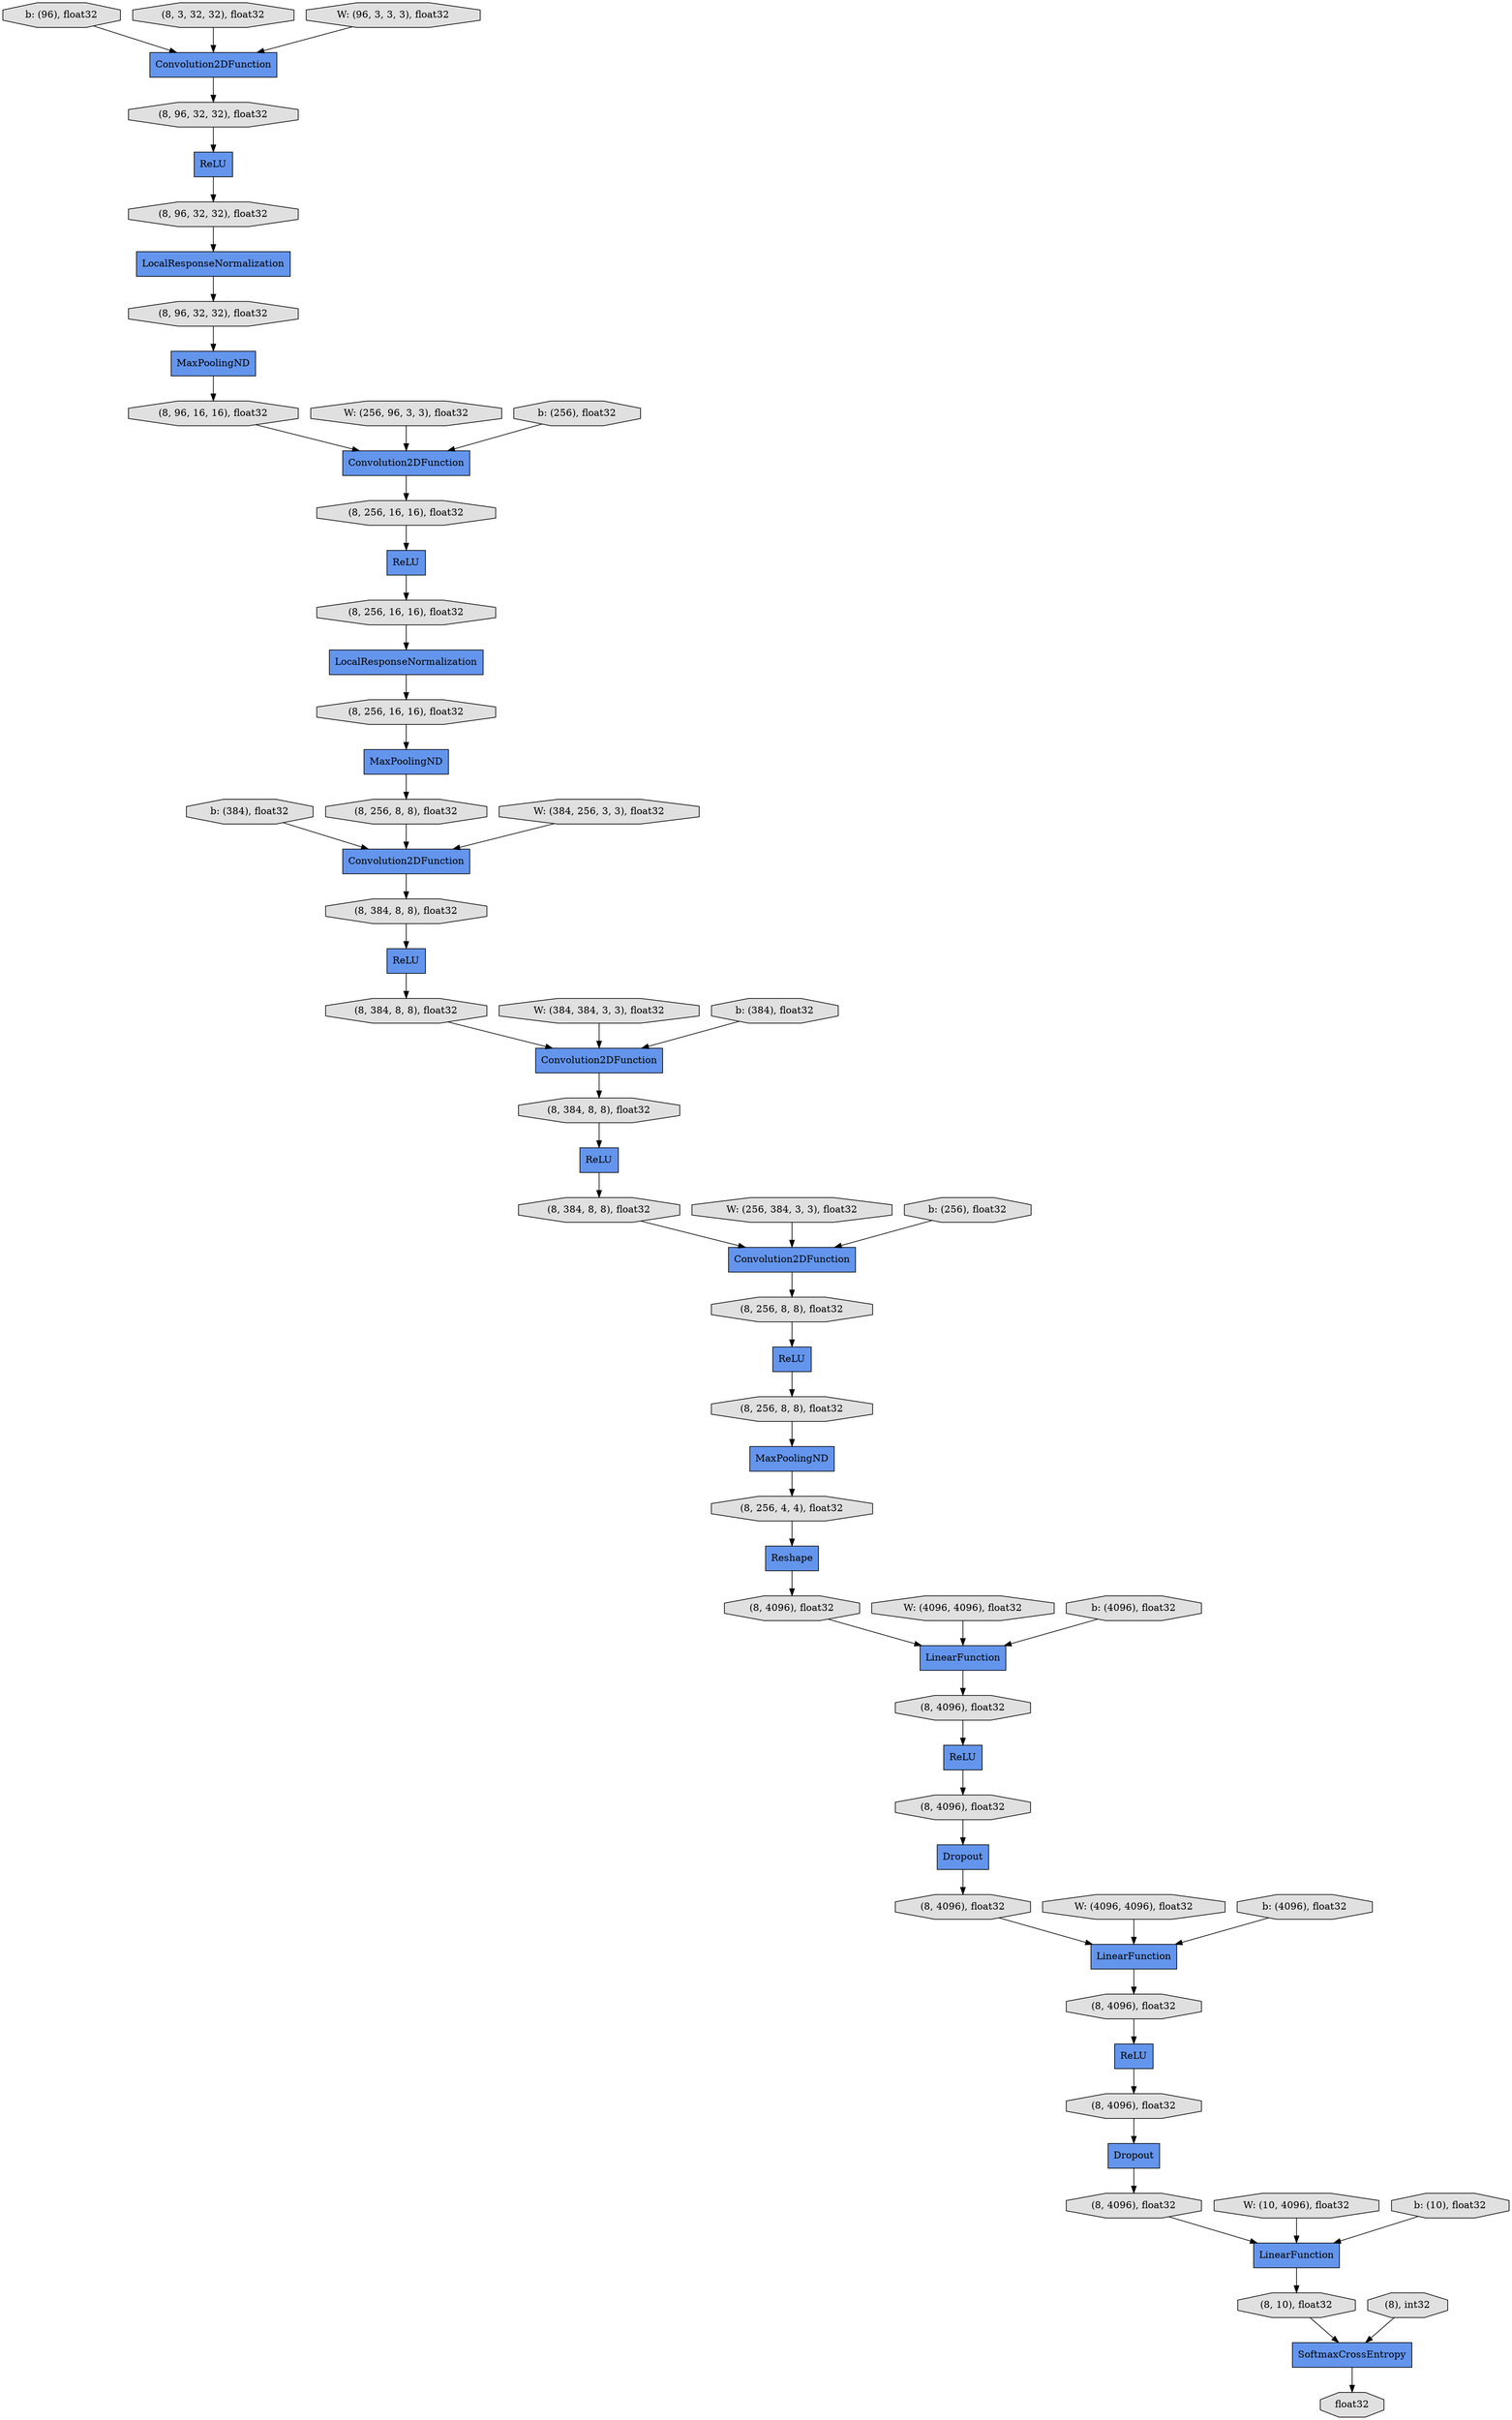 digraph graphname{rankdir=TB;140329400272976 [label="b: (384), float32",shape="octagon",fillcolor="#E0E0E0",style="filled"];140329152921712 [label="(8, 4096), float32",shape="octagon",fillcolor="#E0E0E0",style="filled"];140329121810560 [label="Convolution2DFunction",shape="record",fillcolor="#6495ED",style="filled"];140329121810656 [label="(8, 384, 8, 8), float32",shape="octagon",fillcolor="#E0E0E0",style="filled"];140329121808640 [label="MaxPoolingND",shape="record",fillcolor="#6495ED",style="filled"];140329400365360 [label="W: (4096, 4096), float32",shape="octagon",fillcolor="#E0E0E0",style="filled"];140329121810752 [label="ReLU",shape="record",fillcolor="#6495ED",style="filled"];140329121810800 [label="(8, 384, 8, 8), float32",shape="octagon",fillcolor="#E0E0E0",style="filled"];140329400273264 [label="W: (384, 384, 3, 3), float32",shape="octagon",fillcolor="#E0E0E0",style="filled"];140329152922000 [label="(8, 4096), float32",shape="octagon",fillcolor="#E0E0E0",style="filled"];140329121808784 [label="ReLU",shape="record",fillcolor="#6495ED",style="filled"];140329121808832 [label="MaxPoolingND",shape="record",fillcolor="#6495ED",style="filled"];140329121808880 [label="Convolution2DFunction",shape="record",fillcolor="#6495ED",style="filled"];140329152922144 [label="(8, 4096), float32",shape="octagon",fillcolor="#E0E0E0",style="filled"];140329121808976 [label="(8, 96, 32, 32), float32",shape="octagon",fillcolor="#E0E0E0",style="filled"];140329121757792 [label="SoftmaxCrossEntropy",shape="record",fillcolor="#6495ED",style="filled"];140329121811040 [label="MaxPoolingND",shape="record",fillcolor="#6495ED",style="filled"];140329400365696 [label="b: (4096), float32",shape="octagon",fillcolor="#E0E0E0",style="filled"];140329121809024 [label="(8, 96, 32, 32), float32",shape="octagon",fillcolor="#E0E0E0",style="filled"];140329121811136 [label="(8, 256, 8, 8), float32",shape="octagon",fillcolor="#E0E0E0",style="filled"];140329121809120 [label="(8, 96, 32, 32), float32",shape="octagon",fillcolor="#E0E0E0",style="filled"];140329121811184 [label="LinearFunction",shape="record",fillcolor="#6495ED",style="filled"];140329400273648 [label="b: (384), float32",shape="octagon",fillcolor="#E0E0E0",style="filled"];140329152922384 [label="(8), int32",shape="octagon",fillcolor="#E0E0E0",style="filled"];140329121811232 [label="Reshape",shape="record",fillcolor="#6495ED",style="filled"];140329121809168 [label="ReLU",shape="record",fillcolor="#6495ED",style="filled"];140329152922432 [label="(8, 4096), float32",shape="octagon",fillcolor="#E0E0E0",style="filled"];140329121811280 [label="(8, 256, 8, 8), float32",shape="octagon",fillcolor="#E0E0E0",style="filled"];140329121809216 [label="(8, 96, 16, 16), float32",shape="octagon",fillcolor="#E0E0E0",style="filled"];140329121809264 [label="LocalResponseNormalization",shape="record",fillcolor="#6495ED",style="filled"];140329400271632 [label="b: (96), float32",shape="octagon",fillcolor="#E0E0E0",style="filled"];140329400365984 [label="W: (10, 4096), float32",shape="octagon",fillcolor="#E0E0E0",style="filled"];140329121809360 [label="(8, 256, 16, 16), float32",shape="octagon",fillcolor="#E0E0E0",style="filled"];140329121809408 [label="(8, 256, 16, 16), float32",shape="octagon",fillcolor="#E0E0E0",style="filled"];140329400273936 [label="W: (256, 384, 3, 3), float32",shape="octagon",fillcolor="#E0E0E0",style="filled"];140329400271920 [label="W: (256, 96, 3, 3), float32",shape="octagon",fillcolor="#E0E0E0",style="filled"];140329152922720 [label="(8, 10), float32",shape="octagon",fillcolor="#E0E0E0",style="filled"];140329121811568 [label="LinearFunction",shape="record",fillcolor="#6495ED",style="filled"];140329121809504 [label="Convolution2DFunction",shape="record",fillcolor="#6495ED",style="filled"];140329121811616 [label="ReLU",shape="record",fillcolor="#6495ED",style="filled"];140329152922816 [label="float32",shape="octagon",fillcolor="#E0E0E0",style="filled"];140329121811664 [label="(8, 256, 4, 4), float32",shape="octagon",fillcolor="#E0E0E0",style="filled"];140329121809600 [label="(8, 256, 16, 16), float32",shape="octagon",fillcolor="#E0E0E0",style="filled"];140329400366368 [label="b: (10), float32",shape="octagon",fillcolor="#E0E0E0",style="filled"];140329121811808 [label="Dropout",shape="record",fillcolor="#6495ED",style="filled"];140329400274320 [label="b: (256), float32",shape="octagon",fillcolor="#E0E0E0",style="filled"];140329400272304 [label="b: (256), float32",shape="octagon",fillcolor="#E0E0E0",style="filled"];140329121811904 [label="(8, 4096), float32",shape="octagon",fillcolor="#E0E0E0",style="filled"];140329121809936 [label="ReLU",shape="record",fillcolor="#6495ED",style="filled"];140329121812000 [label="Dropout",shape="record",fillcolor="#6495ED",style="filled"];140329121758752 [label="ReLU",shape="record",fillcolor="#6495ED",style="filled"];140329121809984 [label="(8, 256, 8, 8), float32",shape="octagon",fillcolor="#E0E0E0",style="filled"];140329121812096 [label="(8, 4096), float32",shape="octagon",fillcolor="#E0E0E0",style="filled"];140329400274560 [label="W: (4096, 4096), float32",shape="octagon",fillcolor="#E0E0E0",style="filled"];140329121810080 [label="Convolution2DFunction",shape="record",fillcolor="#6495ED",style="filled"];140329121812144 [label="LinearFunction",shape="record",fillcolor="#6495ED",style="filled"];140329121758848 [label="(8, 3, 32, 32), float32",shape="octagon",fillcolor="#E0E0E0",style="filled"];140329400272592 [label="W: (384, 256, 3, 3), float32",shape="octagon",fillcolor="#E0E0E0",style="filled"];140329121758944 [label="LocalResponseNormalization",shape="record",fillcolor="#6495ED",style="filled"];140329121810176 [label="(8, 384, 8, 8), float32",shape="octagon",fillcolor="#E0E0E0",style="filled"];140329121812240 [label="(8, 4096), float32",shape="octagon",fillcolor="#E0E0E0",style="filled"];140329121758992 [label="Convolution2DFunction",shape="record",fillcolor="#6495ED",style="filled"];140329121810272 [label="ReLU",shape="record",fillcolor="#6495ED",style="filled"];140329400096608 [label="W: (96, 3, 3, 3), float32",shape="octagon",fillcolor="#E0E0E0",style="filled"];140329121810320 [label="(8, 384, 8, 8), float32",shape="octagon",fillcolor="#E0E0E0",style="filled"];140329400274896 [label="b: (4096), float32",shape="octagon",fillcolor="#E0E0E0",style="filled"];140329152922000 -> 140329121811616;140329400272304 -> 140329121808880;140329400271920 -> 140329121808880;140329152922144 -> 140329121811808;140329121809984 -> 140329121809504;140329121810656 -> 140329121809936;140329121808784 -> 140329121809408;140329121811184 -> 140329152922720;140329400271632 -> 140329121758992;140329121811904 -> 140329121811568;140329121809024 -> 140329121758944;140329400365696 -> 140329121812144;140329152922720 -> 140329121757792;140329400272592 -> 140329121809504;140329121810800 -> 140329121810560;140329400272976 -> 140329121809504;140329121810752 -> 140329121812240;140329121757792 -> 140329152922816;140329121809408 -> 140329121809264;140329121808640 -> 140329121809984;140329121810560 -> 140329121811136;140329400273936 -> 140329121810560;140329121809120 -> 140329121808832;140329400273264 -> 140329121810080;140329121758944 -> 140329121809120;140329121808976 -> 140329121758752;140329400274320 -> 140329121810560;140329400096608 -> 140329121758992;140329121811808 -> 140329152922432;140329400273648 -> 140329121810080;140329400274896 -> 140329121811568;140329121809168 -> 140329121810320;140329121811232 -> 140329121811904;140329152921712 -> 140329121812144;140329121810272 -> 140329121811280;140329121810176 -> 140329121809168;140329121808880 -> 140329121809360;140329121812096 -> 140329121810752;140329121808832 -> 140329121809216;140329121809264 -> 140329121809600;140329400365984 -> 140329121811184;140329121809360 -> 140329121808784;140329121811136 -> 140329121810272;140329121812000 -> 140329152921712;140329152922432 -> 140329121811184;140329400366368 -> 140329121811184;140329121809216 -> 140329121808880;140329400365360 -> 140329121812144;140329121812144 -> 140329152922000;140329121809600 -> 140329121808640;140329152922384 -> 140329121757792;140329121810080 -> 140329121810656;140329121811616 -> 140329152922144;140329121810320 -> 140329121810080;140329121758752 -> 140329121809024;140329121812240 -> 140329121812000;140329121811568 -> 140329121812096;140329121811040 -> 140329121811664;140329121809936 -> 140329121810800;140329121758992 -> 140329121808976;140329121758848 -> 140329121758992;140329121811280 -> 140329121811040;140329121809504 -> 140329121810176;140329121811664 -> 140329121811232;140329400274560 -> 140329121811568;}